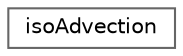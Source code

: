 digraph "Graphical Class Hierarchy"
{
 // LATEX_PDF_SIZE
  bgcolor="transparent";
  edge [fontname=Helvetica,fontsize=10,labelfontname=Helvetica,labelfontsize=10];
  node [fontname=Helvetica,fontsize=10,shape=box,height=0.2,width=0.4];
  rankdir="LR";
  Node0 [id="Node000000",label="isoAdvection",height=0.2,width=0.4,color="grey40", fillcolor="white", style="filled",URL="$classFoam_1_1isoAdvection.html",tooltip="An implementation of the isoAdvector geometric Volume-of-Fluid method advancing the provided volume f..."];
}
